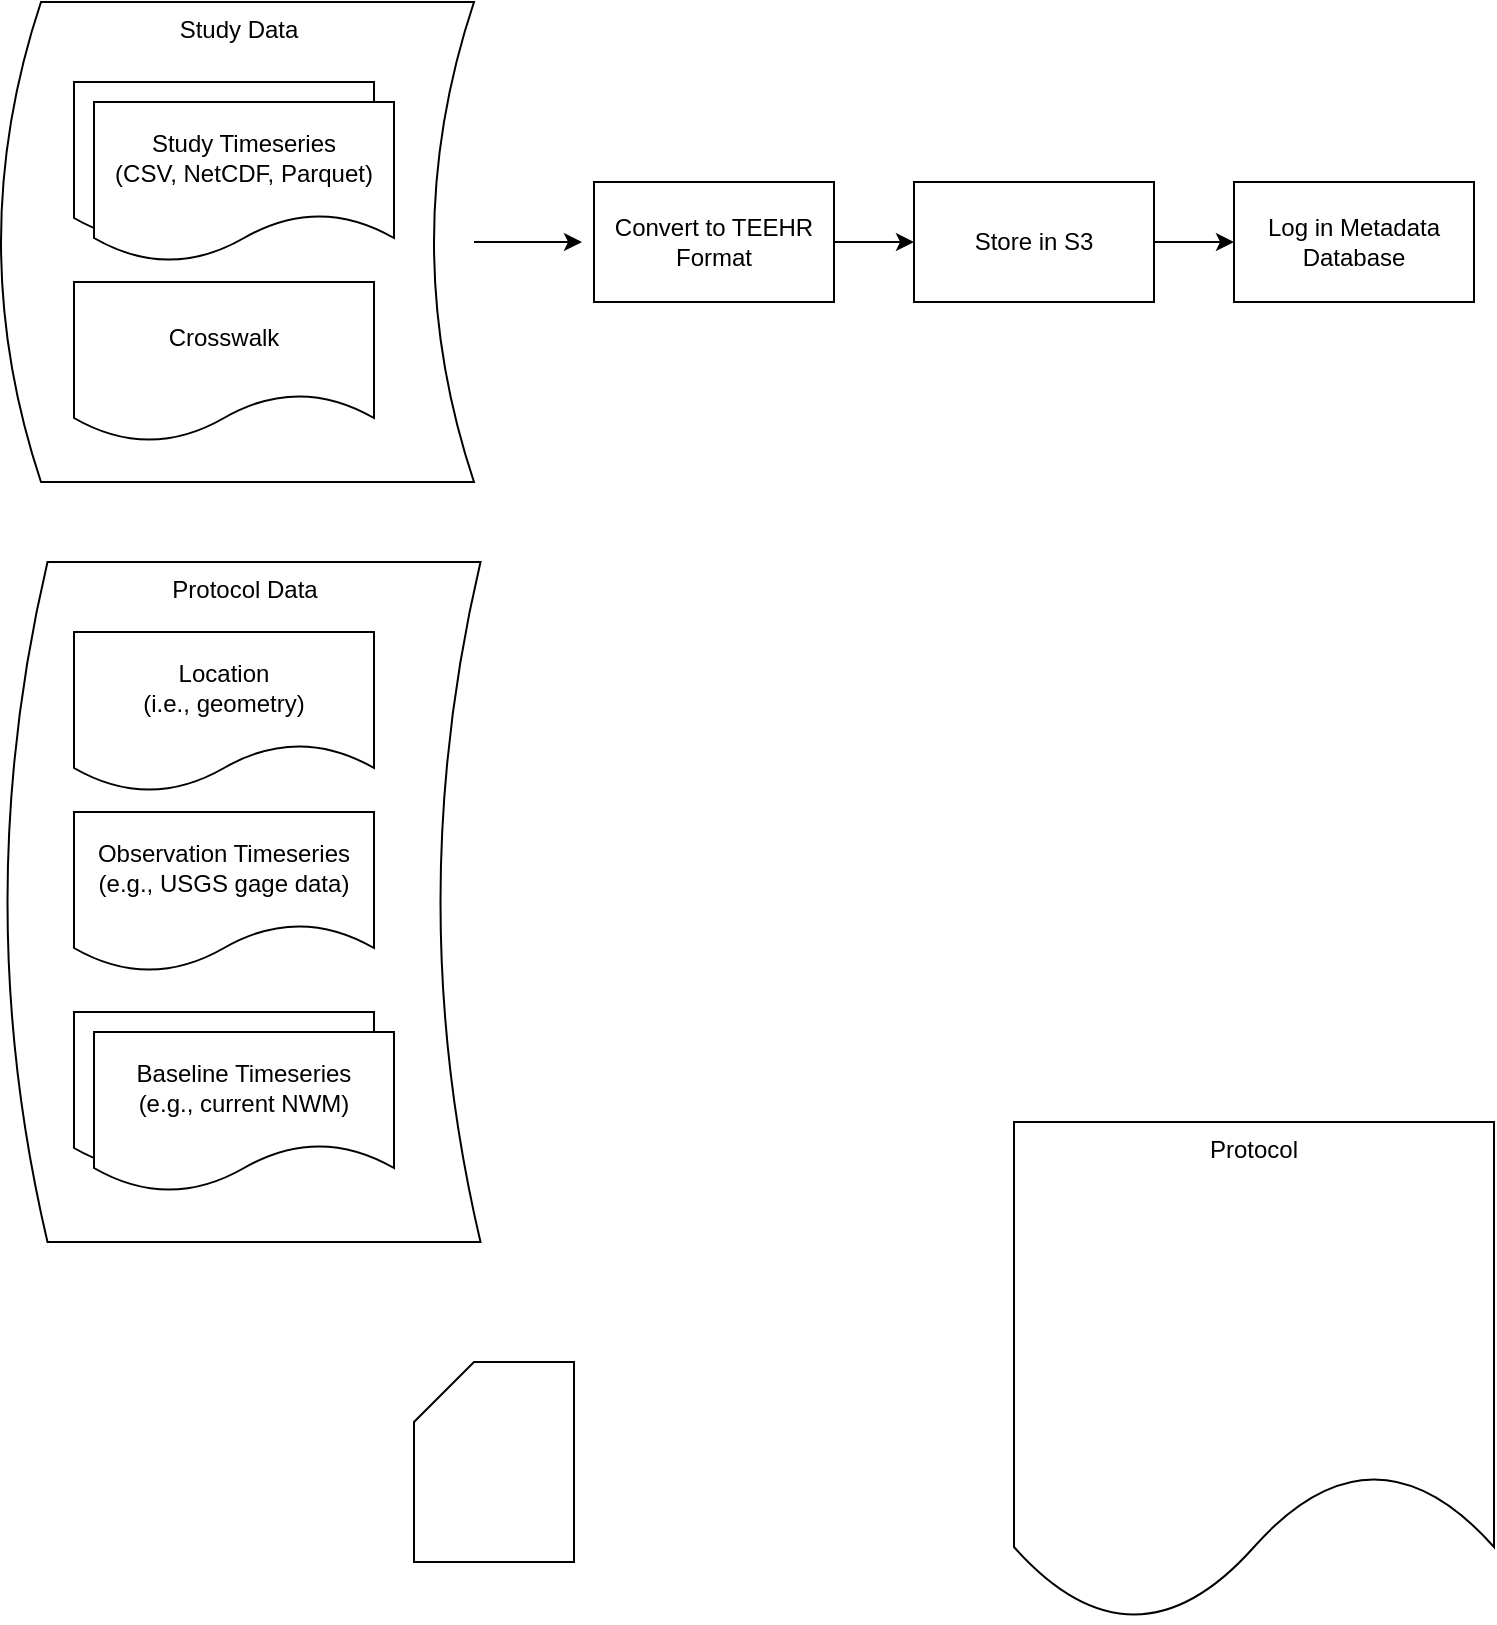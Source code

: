 <mxfile version="21.6.8" type="device">
  <diagram id="C5RBs43oDa-KdzZeNtuy" name="Page-1">
    <mxGraphModel dx="1364" dy="843" grid="1" gridSize="10" guides="1" tooltips="1" connect="1" arrows="1" fold="1" page="1" pageScale="1" pageWidth="827" pageHeight="1169" math="0" shadow="0">
      <root>
        <mxCell id="WIyWlLk6GJQsqaUBKTNV-0" />
        <mxCell id="WIyWlLk6GJQsqaUBKTNV-1" parent="WIyWlLk6GJQsqaUBKTNV-0" />
        <mxCell id="eJkN4Wi-3pa6HgG3NWUs-20" value="Protocol Data" style="shape=dataStorage;whiteSpace=wrap;html=1;fixedSize=1;verticalAlign=top;" vertex="1" parent="WIyWlLk6GJQsqaUBKTNV-1">
          <mxGeometry x="26.75" y="320" width="236.5" height="340" as="geometry" />
        </mxCell>
        <mxCell id="eJkN4Wi-3pa6HgG3NWUs-15" value="Study Data" style="shape=dataStorage;whiteSpace=wrap;html=1;fixedSize=1;verticalAlign=top;" vertex="1" parent="WIyWlLk6GJQsqaUBKTNV-1">
          <mxGeometry x="23.5" y="40" width="236.5" height="240" as="geometry" />
        </mxCell>
        <mxCell id="eJkN4Wi-3pa6HgG3NWUs-26" value="" style="edgeStyle=orthogonalEdgeStyle;rounded=0;orthogonalLoop=1;jettySize=auto;html=1;" edge="1" parent="WIyWlLk6GJQsqaUBKTNV-1" source="eJkN4Wi-3pa6HgG3NWUs-5" target="eJkN4Wi-3pa6HgG3NWUs-25">
          <mxGeometry relative="1" as="geometry" />
        </mxCell>
        <mxCell id="eJkN4Wi-3pa6HgG3NWUs-5" value="Convert to TEEHR Format" style="rounded=0;whiteSpace=wrap;html=1;" vertex="1" parent="WIyWlLk6GJQsqaUBKTNV-1">
          <mxGeometry x="320" y="130" width="120" height="60" as="geometry" />
        </mxCell>
        <mxCell id="eJkN4Wi-3pa6HgG3NWUs-13" value="Crosswalk" style="shape=document;whiteSpace=wrap;html=1;boundedLbl=1;" vertex="1" parent="WIyWlLk6GJQsqaUBKTNV-1">
          <mxGeometry x="60" y="180" width="150" height="80" as="geometry" />
        </mxCell>
        <mxCell id="eJkN4Wi-3pa6HgG3NWUs-14" value="" style="shape=card;whiteSpace=wrap;html=1;" vertex="1" parent="WIyWlLk6GJQsqaUBKTNV-1">
          <mxGeometry x="230" y="720" width="80" height="100" as="geometry" />
        </mxCell>
        <mxCell id="eJkN4Wi-3pa6HgG3NWUs-16" style="edgeStyle=orthogonalEdgeStyle;rounded=0;orthogonalLoop=1;jettySize=auto;html=1;exitX=1;exitY=0.5;exitDx=0;exitDy=0;entryX=-0.05;entryY=0.5;entryDx=0;entryDy=0;entryPerimeter=0;" edge="1" parent="WIyWlLk6GJQsqaUBKTNV-1" source="eJkN4Wi-3pa6HgG3NWUs-15" target="eJkN4Wi-3pa6HgG3NWUs-5">
          <mxGeometry relative="1" as="geometry" />
        </mxCell>
        <mxCell id="eJkN4Wi-3pa6HgG3NWUs-17" value="Protocol&lt;br&gt;" style="shape=document;whiteSpace=wrap;html=1;boundedLbl=1;verticalAlign=top;" vertex="1" parent="WIyWlLk6GJQsqaUBKTNV-1">
          <mxGeometry x="530" y="600" width="240" height="250" as="geometry" />
        </mxCell>
        <mxCell id="eJkN4Wi-3pa6HgG3NWUs-6" value="Timeseries&lt;br&gt;(CSV, NetCDF, Parquet)" style="shape=document;whiteSpace=wrap;html=1;boundedLbl=1;" vertex="1" parent="WIyWlLk6GJQsqaUBKTNV-1">
          <mxGeometry x="60" y="80" width="150" height="80" as="geometry" />
        </mxCell>
        <mxCell id="eJkN4Wi-3pa6HgG3NWUs-8" value="Study Timeseries&lt;br&gt;(CSV, NetCDF, Parquet)" style="shape=document;whiteSpace=wrap;html=1;boundedLbl=1;" vertex="1" parent="WIyWlLk6GJQsqaUBKTNV-1">
          <mxGeometry x="70" y="90" width="150" height="80" as="geometry" />
        </mxCell>
        <mxCell id="eJkN4Wi-3pa6HgG3NWUs-18" value="Location&lt;br&gt;(i.e., geometry)" style="shape=document;whiteSpace=wrap;html=1;boundedLbl=1;" vertex="1" parent="WIyWlLk6GJQsqaUBKTNV-1">
          <mxGeometry x="60" y="355" width="150" height="80" as="geometry" />
        </mxCell>
        <mxCell id="eJkN4Wi-3pa6HgG3NWUs-19" value="Observation Timeseries&lt;br&gt;(e.g., USGS gage data)" style="shape=document;whiteSpace=wrap;html=1;boundedLbl=1;" vertex="1" parent="WIyWlLk6GJQsqaUBKTNV-1">
          <mxGeometry x="60" y="445" width="150" height="80" as="geometry" />
        </mxCell>
        <mxCell id="eJkN4Wi-3pa6HgG3NWUs-21" value="Baseline Timeseries&lt;br&gt;(e.g., current NWM)" style="shape=document;whiteSpace=wrap;html=1;boundedLbl=1;" vertex="1" parent="WIyWlLk6GJQsqaUBKTNV-1">
          <mxGeometry x="60" y="545" width="150" height="80" as="geometry" />
        </mxCell>
        <mxCell id="eJkN4Wi-3pa6HgG3NWUs-22" value="Baseline Timeseries&lt;br&gt;(e.g., current NWM)" style="shape=document;whiteSpace=wrap;html=1;boundedLbl=1;" vertex="1" parent="WIyWlLk6GJQsqaUBKTNV-1">
          <mxGeometry x="70" y="555" width="150" height="80" as="geometry" />
        </mxCell>
        <mxCell id="eJkN4Wi-3pa6HgG3NWUs-23" value="Log in Metadata Database" style="rounded=0;whiteSpace=wrap;html=1;" vertex="1" parent="WIyWlLk6GJQsqaUBKTNV-1">
          <mxGeometry x="640" y="130" width="120" height="60" as="geometry" />
        </mxCell>
        <mxCell id="eJkN4Wi-3pa6HgG3NWUs-27" value="" style="edgeStyle=orthogonalEdgeStyle;rounded=0;orthogonalLoop=1;jettySize=auto;html=1;" edge="1" parent="WIyWlLk6GJQsqaUBKTNV-1" source="eJkN4Wi-3pa6HgG3NWUs-25" target="eJkN4Wi-3pa6HgG3NWUs-23">
          <mxGeometry relative="1" as="geometry" />
        </mxCell>
        <mxCell id="eJkN4Wi-3pa6HgG3NWUs-25" value="Store in S3" style="rounded=0;whiteSpace=wrap;html=1;" vertex="1" parent="WIyWlLk6GJQsqaUBKTNV-1">
          <mxGeometry x="480" y="130" width="120" height="60" as="geometry" />
        </mxCell>
      </root>
    </mxGraphModel>
  </diagram>
</mxfile>
